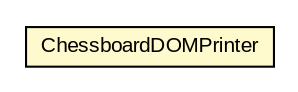 #!/usr/local/bin/dot
#
# Class diagram 
# Generated by UMLGraph version R5_6 (http://www.umlgraph.org/)
#

digraph G {
	edge [fontname="arial",fontsize=10,labelfontname="arial",labelfontsize=10];
	node [fontname="arial",fontsize=10,shape=plaintext];
	nodesep=0.25;
	ranksep=0.5;
	// xml.jaxp.dom.ChessboardDOMPrinter
	c11813 [label=<<table title="xml.jaxp.dom.ChessboardDOMPrinter" border="0" cellborder="1" cellspacing="0" cellpadding="2" port="p" bgcolor="lemonChiffon" href="./ChessboardDOMPrinter.html">
		<tr><td><table border="0" cellspacing="0" cellpadding="1">
<tr><td align="center" balign="center"> ChessboardDOMPrinter </td></tr>
		</table></td></tr>
		</table>>, URL="./ChessboardDOMPrinter.html", fontname="arial", fontcolor="black", fontsize=10.0];
}

